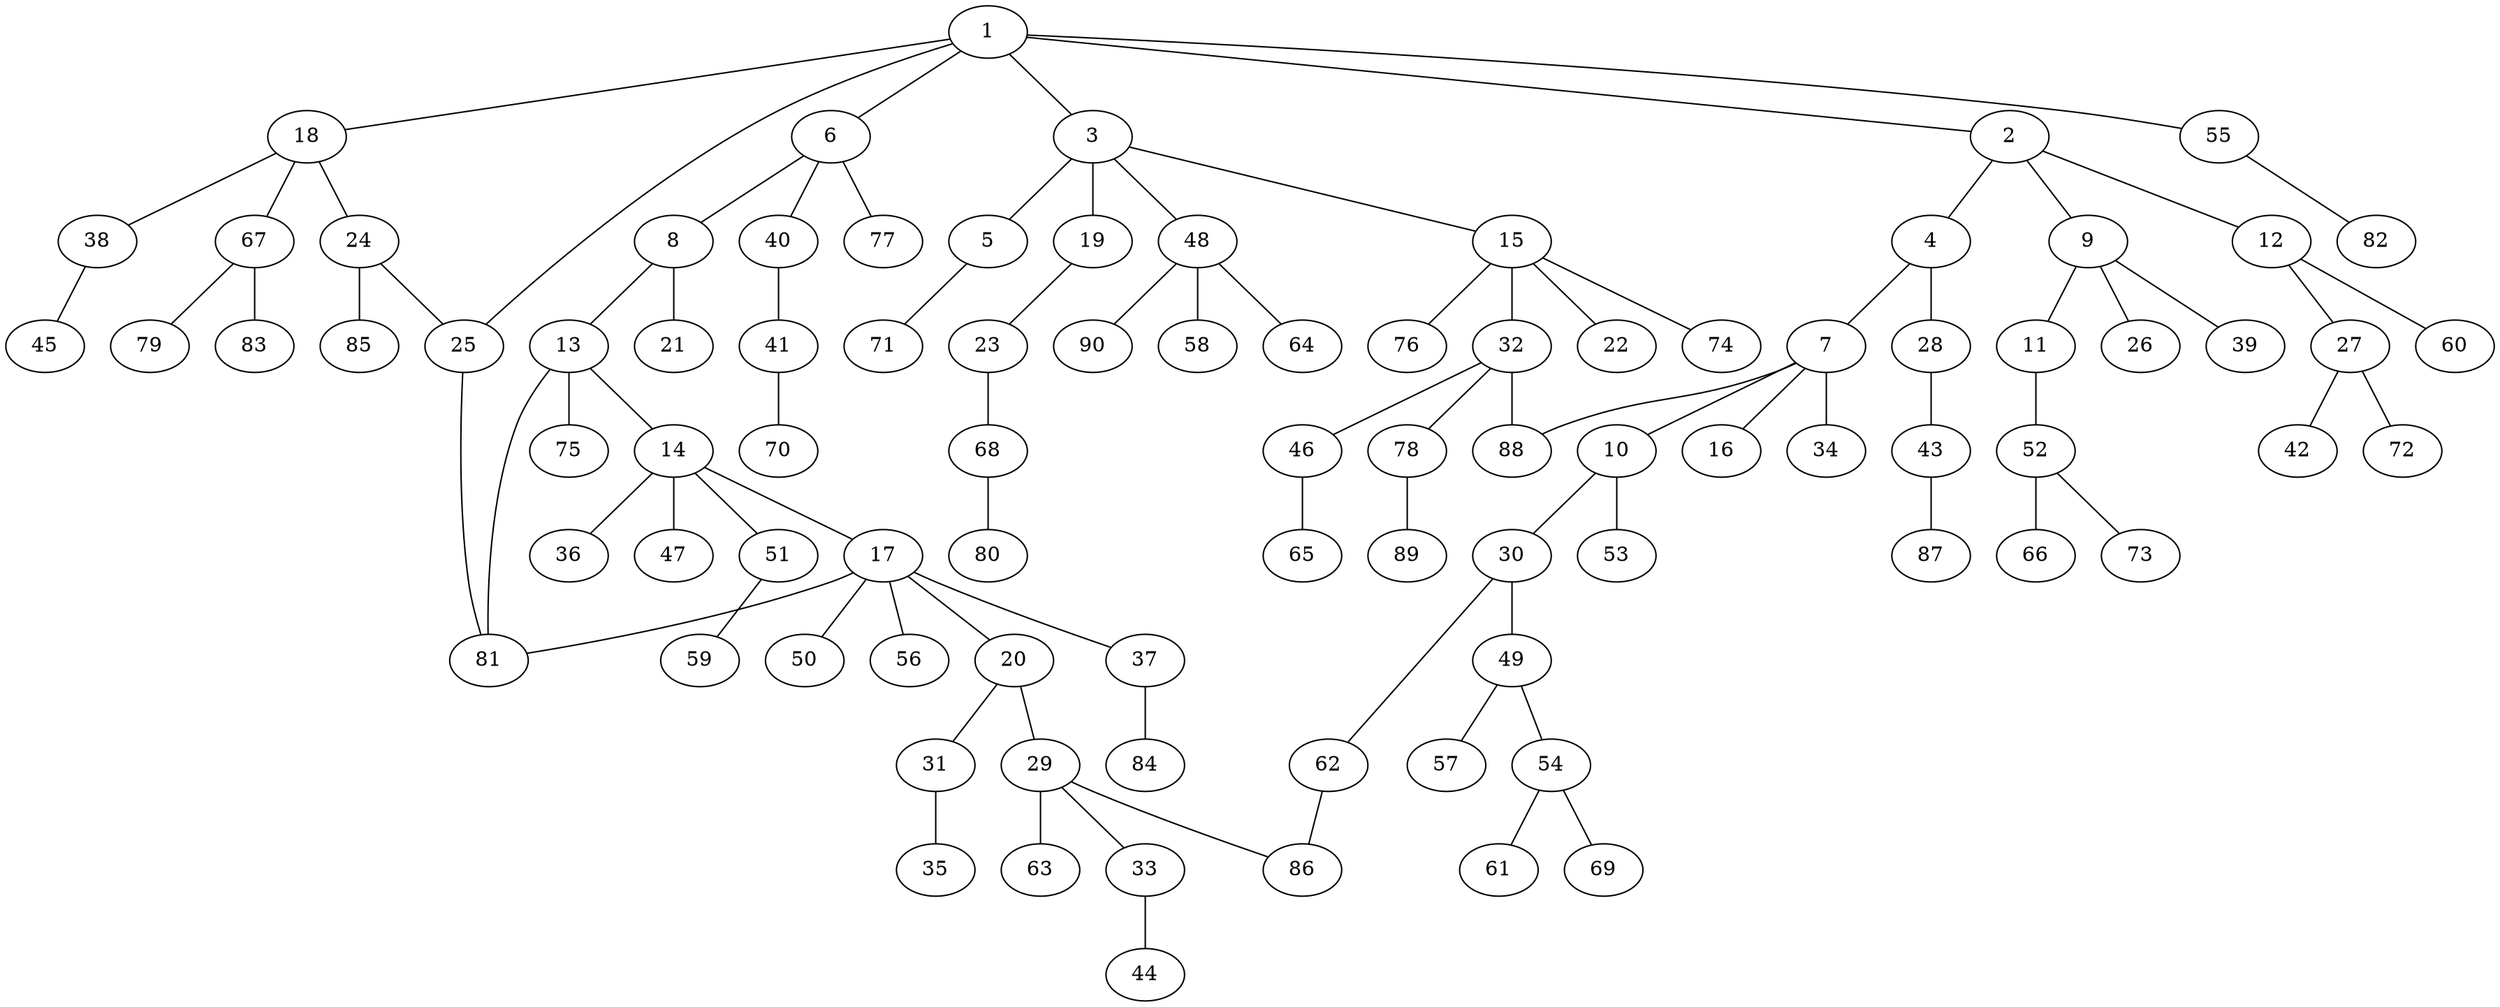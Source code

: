 graph graphname {1--2
1--3
1--6
1--18
1--25
1--55
2--4
2--9
2--12
3--5
3--15
3--19
3--48
4--7
4--28
5--71
6--8
6--40
6--77
7--10
7--16
7--34
7--88
8--13
8--21
9--11
9--26
9--39
10--30
10--53
11--52
12--27
12--60
13--14
13--75
13--81
14--17
14--36
14--47
14--51
15--22
15--32
15--74
15--76
17--20
17--37
17--50
17--56
17--81
18--24
18--38
18--67
19--23
20--29
20--31
23--68
24--25
24--85
25--81
27--42
27--72
28--43
29--33
29--63
29--86
30--49
30--62
31--35
32--46
32--78
32--88
33--44
37--84
38--45
40--41
41--70
43--87
46--65
48--58
48--64
48--90
49--54
49--57
51--59
52--66
52--73
54--61
54--69
55--82
62--86
67--79
67--83
68--80
78--89
}